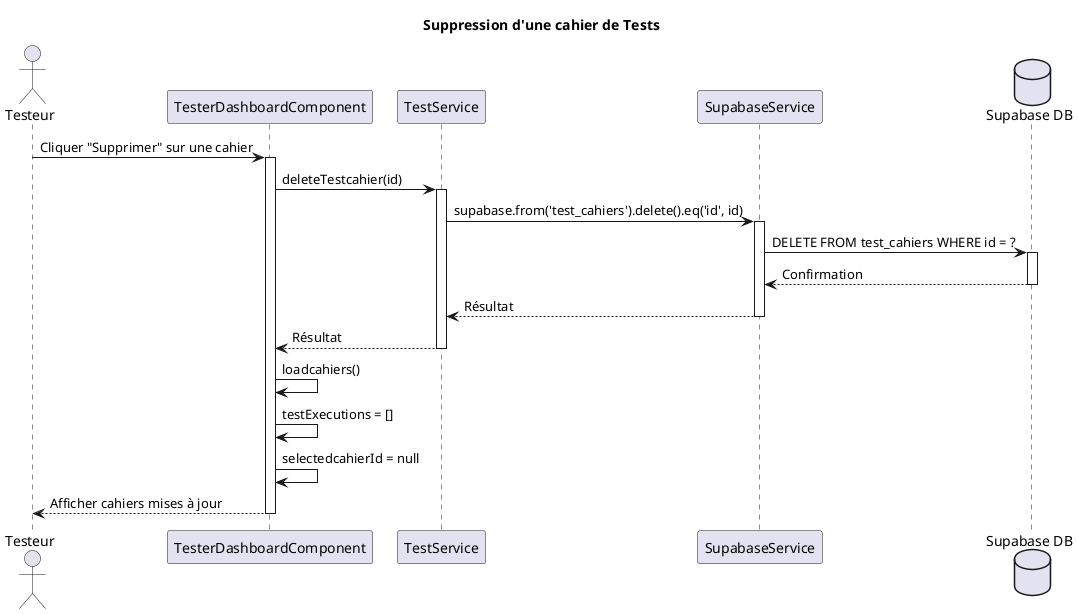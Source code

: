 @startuml Séquence 5 - Suppression d'une cahier de Tests

actor "Testeur" as Tester
participant "TesterDashboardComponent" as Dashboard
participant "TestService" as TestSvc
participant "SupabaseService" as Supabase
database "Supabase DB" as DB

title Suppression d'une cahier de Tests

Tester -> Dashboard : Cliquer "Supprimer" sur une cahier
activate Dashboard

Dashboard -> TestSvc : deleteTestcahier(id)
activate TestSvc

TestSvc -> Supabase : supabase.from('test_cahiers').delete().eq('id', id)
activate Supabase

Supabase -> DB : DELETE FROM test_cahiers WHERE id = ?
activate DB
DB --> Supabase : Confirmation
deactivate DB

Supabase --> TestSvc : Résultat
deactivate Supabase

TestSvc --> Dashboard : Résultat
deactivate TestSvc

Dashboard -> Dashboard : loadcahiers()
Dashboard -> Dashboard : testExecutions = []
Dashboard -> Dashboard : selectedcahierId = null
Dashboard --> Tester : Afficher cahiers mises à jour
deactivate Dashboard

@enduml
